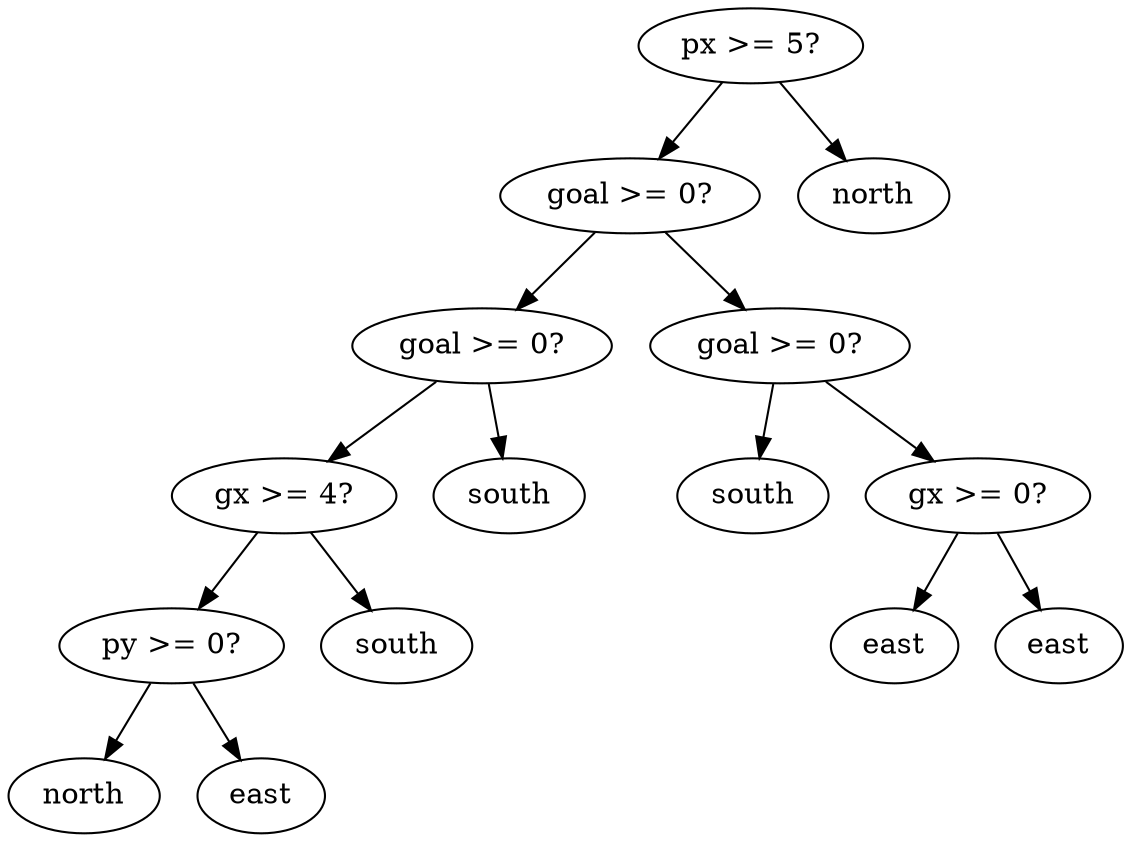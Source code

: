 digraph tree {
    "0x0" [label="px >= 5?"];
    "0x1" [label="goal >= 0?"];
    "0x2" [label="goal >= 0?"];
    "0x3" [label="gx >= 4?"];
    "0x4" [label="py >= 0?"];
    "0x5" [label="north"];
    "0x6" [label="east"];
    "0x7" [label="south"];
    "0x8" [label="south"];
    "0x9" [label="goal >= 0?"];
    "0xa" [label="south"];
    "0xb" [label="gx >= 0?"];
    "0xc" [label="east"];
    "0xd" [label="east"];
    "0xe" [label="north"];
    "0x0" -> "0x1";
    "0x0" -> "0xe";
    "0x1" -> "0x2";
    "0x1" -> "0x9";
    "0x2" -> "0x3";
    "0x2" -> "0x8";
    "0x3" -> "0x4";
    "0x3" -> "0x7";
    "0x4" -> "0x5";
    "0x4" -> "0x6";
    "0x9" -> "0xa";
    "0x9" -> "0xb";
    "0xb" -> "0xc";
    "0xb" -> "0xd";
}
